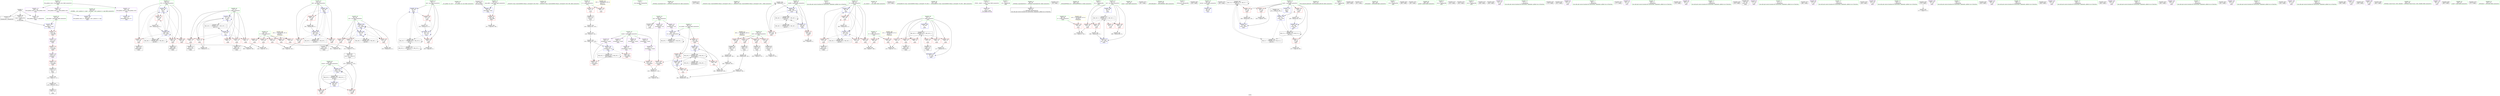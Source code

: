 digraph "SVFG" {
	label="SVFG";

	Node0x55fee33d62e0 [shape=record,color=grey,label="{NodeID: 0\nNullPtr}"];
	Node0x55fee33d62e0 -> Node0x55fee33fdd00[style=solid];
	Node0x55fee33d62e0 -> Node0x55fee33fde00[style=solid];
	Node0x55fee33d62e0 -> Node0x55fee3405020[style=solid];
	Node0x55fee3411c00 [shape=record,color=grey,label="{NodeID: 360\n306 = cmp(304, 305, )\n}"];
	Node0x55fee33ff830 [shape=record,color=blue,label="{NodeID: 194\n76\<--99\nxxx\<--\nmain\n}"];
	Node0x55fee33ff830 -> Node0x55fee3402e40[style=dashed];
	Node0x55fee33ff830 -> Node0x55fee3402f10[style=dashed];
	Node0x55fee33ff830 -> Node0x55fee33ff900[style=dashed];
	Node0x55fee33ff830 -> Node0x55fee341d320[style=dashed];
	Node0x55fee33fcb80 [shape=record,color=purple,label="{NodeID: 111\n435\<--26\nllvm.global_ctors_1\<--llvm.global_ctors\nGlob }"];
	Node0x55fee33fcb80 -> Node0x55fee3404f20[style=solid];
	Node0x55fee33dacb0 [shape=record,color=green,label="{NodeID: 28\n31\<--32\n__cxx_global_var_init\<--__cxx_global_var_init_field_insensitive\n}"];
	Node0x55fee343eb00 [shape=record,color=black,label="{NodeID: 471\n56 = PHI()\n0th arg main }"];
	Node0x55fee343eb00 -> Node0x55fee34051f0[style=solid];
	Node0x55fee3402a30 [shape=record,color=red,label="{NodeID: 139\n187\<--72\n\<--j\nmain\n}"];
	Node0x55fee3402a30 -> Node0x55fee33fe650[style=solid];
	Node0x55fee33fd4c0 [shape=record,color=green,label="{NodeID: 56\n174\<--175\n_ZStlsISt11char_traitsIcEERSt13basic_ostreamIcT_ES5_PKc\<--_ZStlsISt11char_traitsIcEERSt13basic_ostreamIcT_ES5_PKc_field_insensitive\n}"];
	Node0x55fee340f380 [shape=record,color=grey,label="{NodeID: 333\n154 = Binary(153, 146, )\n}"];
	Node0x55fee340f380 -> Node0x55fee33ff690[style=solid];
	Node0x55fee34040f0 [shape=record,color=red,label="{NodeID: 167\n373\<--92\n\<--cnt\nmain\n}"];
	Node0x55fee34040f0 -> Node0x55fee3411600[style=solid];
	Node0x55fee33fecd0 [shape=record,color=black,label="{NodeID: 84\n316\<--315\nidxprom86\<--\nmain\n}"];
	Node0x55fee33d6200 [shape=record,color=green,label="{NodeID: 1\n7\<--1\n__dso_handle\<--dummyObj\nGlob }"];
	Node0x55fee3411d80 [shape=record,color=grey,label="{NodeID: 361\n275 = cmp(274, 276, )\n}"];
	Node0x55fee33ff900 [shape=record,color=blue,label="{NodeID: 195\n76\<--213\nxxx\<--inc\nmain\n}"];
	Node0x55fee33ff900 -> Node0x55fee3402e40[style=dashed];
	Node0x55fee33ff900 -> Node0x55fee3402f10[style=dashed];
	Node0x55fee33ff900 -> Node0x55fee33ff900[style=dashed];
	Node0x55fee33ff900 -> Node0x55fee341d320[style=dashed];
	Node0x55fee33fcc80 [shape=record,color=purple,label="{NodeID: 112\n436\<--26\nllvm.global_ctors_2\<--llvm.global_ctors\nGlob }"];
	Node0x55fee33fcc80 -> Node0x55fee3405020[style=solid];
	Node0x55fee33dad80 [shape=record,color=green,label="{NodeID: 29\n35\<--36\n_ZNSt8ios_base4InitC1Ev\<--_ZNSt8ios_base4InitC1Ev_field_insensitive\n}"];
	Node0x55fee343f9b0 [shape=record,color=black,label="{NodeID: 472\n141 = PHI()\n}"];
	Node0x55fee3402b00 [shape=record,color=red,label="{NodeID: 140\n204\<--72\n\<--j\nmain\n}"];
	Node0x55fee33fd590 [shape=record,color=green,label="{NodeID: 57\n196\<--197\n_ZStlsISt11char_traitsIcEERSt13basic_ostreamIcT_ES5_c\<--_ZStlsISt11char_traitsIcEERSt13basic_ostreamIcT_ES5_c_field_insensitive\n}"];
	Node0x55fee342bbd0 [shape=record,color=yellow,style=double,label="{NodeID: 417\n28V_1 = ENCHI(MR_28V_0)\npts\{85 \}\nFun[main]}"];
	Node0x55fee342bbd0 -> Node0x55fee3403590[style=dashed];
	Node0x55fee342bbd0 -> Node0x55fee3403660[style=dashed];
	Node0x55fee342bbd0 -> Node0x55fee3403730[style=dashed];
	Node0x55fee342bbd0 -> Node0x55fee3403800[style=dashed];
	Node0x55fee340f500 [shape=record,color=grey,label="{NodeID: 334\n368 = Binary(367, 9, )\n}"];
	Node0x55fee340f500 -> Node0x55fee3407650[style=solid];
	Node0x55fee34041c0 [shape=record,color=red,label="{NodeID: 168\n304\<--94\n\<--j78\nmain\n}"];
	Node0x55fee34041c0 -> Node0x55fee3411c00[style=solid];
	Node0x55fee33feda0 [shape=record,color=black,label="{NodeID: 85\n376\<--375\nconv119\<--cmp118\nmain\n}"];
	Node0x55fee33feda0 -> Node0x55fee340fc80[style=solid];
	Node0x55fee33d6a00 [shape=record,color=green,label="{NodeID: 2\n9\<--1\n\<--dummyObj\nCan only get source location for instruction, argument, global var or function.}"];
	Node0x55fee3411f00 [shape=record,color=grey,label="{NodeID: 362\n132 = cmp(130, 131, )\n}"];
	Node0x55fee33ff9d0 [shape=record,color=blue,label="{NodeID: 196\n72\<--222\nj\<--inc37\nmain\n}"];
	Node0x55fee33ff9d0 -> Node0x55fee3402890[style=dashed];
	Node0x55fee33ff9d0 -> Node0x55fee3402960[style=dashed];
	Node0x55fee33ff9d0 -> Node0x55fee3402a30[style=dashed];
	Node0x55fee33ff9d0 -> Node0x55fee3402b00[style=dashed];
	Node0x55fee33ff9d0 -> Node0x55fee3402bd0[style=dashed];
	Node0x55fee33ff9d0 -> Node0x55fee33ff9d0[style=dashed];
	Node0x55fee33ff9d0 -> Node0x55fee341e720[style=dashed];
	Node0x55fee33fcd80 [shape=record,color=purple,label="{NodeID: 113\n252\<--80\narrayidx53\<--cel\nmain\n}"];
	Node0x55fee33fcd80 -> Node0x55fee33ffd10[style=solid];
	Node0x55fee33dc400 [shape=record,color=green,label="{NodeID: 30\n41\<--42\n__cxa_atexit\<--__cxa_atexit_field_insensitive\n}"];
	Node0x55fee343fab0 [shape=record,color=black,label="{NodeID: 473\n125 = PHI()\n}"];
	Node0x55fee3402bd0 [shape=record,color=red,label="{NodeID: 141\n221\<--72\n\<--j\nmain\n}"];
	Node0x55fee3402bd0 -> Node0x55fee340ed80[style=solid];
	Node0x55fee33fd660 [shape=record,color=green,label="{NodeID: 58\n207\<--208\n_ZSt4endlIcSt11char_traitsIcEERSt13basic_ostreamIT_T0_ES6_\<--_ZSt4endlIcSt11char_traitsIcEERSt13basic_ostreamIT_T0_ES6__field_insensitive\n}"];
	Node0x55fee340f680 [shape=record,color=grey,label="{NodeID: 335\n146 = Binary(9, 144, )\n}"];
	Node0x55fee340f680 -> Node0x55fee340f380[style=solid];
	Node0x55fee3404290 [shape=record,color=red,label="{NodeID: 169\n308\<--94\n\<--j78\nmain\n}"];
	Node0x55fee3404290 -> Node0x55fee33feb30[style=solid];
	Node0x55fee33fee70 [shape=record,color=purple,label="{NodeID: 86\n37\<--4\n\<--_ZStL8__ioinit\n__cxx_global_var_init\n}"];
	Node0x55fee33da020 [shape=record,color=green,label="{NodeID: 3\n13\<--1\n.str\<--dummyObj\nGlob }"];
	Node0x55fee3412080 [shape=record,color=grey,label="{NodeID: 363\n138 = cmp(136, 137, )\n}"];
	Node0x55fee33ffaa0 [shape=record,color=blue,label="{NodeID: 197\n70\<--227\ni\<--inc40\nmain\n}"];
	Node0x55fee33ffaa0 -> Node0x55fee341e220[style=dashed];
	Node0x55fee33fce50 [shape=record,color=purple,label="{NodeID: 114\n310\<--80\narrayidx83\<--cel\nmain\n}"];
	Node0x55fee33fce50 -> Node0x55fee3404b80[style=solid];
	Node0x55fee33dc4d0 [shape=record,color=green,label="{NodeID: 31\n40\<--46\n_ZNSt8ios_base4InitD1Ev\<--_ZNSt8ios_base4InitD1Ev_field_insensitive\n}"];
	Node0x55fee33dc4d0 -> Node0x55fee33fded0[style=solid];
	Node0x55fee343fbb0 [shape=record,color=black,label="{NodeID: 474\n38 = PHI()\n}"];
	Node0x55fee3402ca0 [shape=record,color=red,label="{NodeID: 142\n142\<--74\n\<--x\nmain\n}"];
	Node0x55fee3402ca0 -> Node0x55fee33fe310[style=solid];
	Node0x55fee33fd730 [shape=record,color=green,label="{NodeID: 59\n209\<--210\n_ZNSolsEPFRSoS_E\<--_ZNSolsEPFRSoS_E_field_insensitive\n}"];
	Node0x55fee340f800 [shape=record,color=grey,label="{NodeID: 336\n323 = Binary(322, 9, )\n}"];
	Node0x55fee340f800 -> Node0x55fee3400390[style=solid];
	Node0x55fee3404360 [shape=record,color=red,label="{NodeID: 170\n315\<--94\n\<--j78\nmain\n}"];
	Node0x55fee3404360 -> Node0x55fee33fecd0[style=solid];
	Node0x55fee33fef40 [shape=record,color=purple,label="{NodeID: 87\n149\<--11\narrayidx10\<--mask\nmain\n}"];
	Node0x55fee33d6890 [shape=record,color=green,label="{NodeID: 4\n15\<--1\n.str.1\<--dummyObj\nGlob }"];
	Node0x55fee3412200 [shape=record,color=grey,label="{NodeID: 364\n107 = cmp(106, 108, )\n}"];
	Node0x55fee33ffb70 [shape=record,color=blue,label="{NodeID: 198\n78\<--99\ni42\<--\nmain\n}"];
	Node0x55fee33ffb70 -> Node0x55fee341fb20[style=dashed];
	Node0x55fee34016b0 [shape=record,color=purple,label="{NodeID: 115\n111\<--110\narrayidx\<--\nmain\n}"];
	Node0x55fee34016b0 -> Node0x55fee34046a0[style=solid];
	Node0x55fee33dc5a0 [shape=record,color=green,label="{NodeID: 32\n53\<--54\nmain\<--main_field_insensitive\n}"];
	Node0x55fee343fcb0 [shape=record,color=black,label="{NodeID: 475\n181 = PHI()\n}"];
	Node0x55fee3402d70 [shape=record,color=red,label="{NodeID: 143\n194\<--74\n\<--x\nmain\n}"];
	Node0x55fee33fd800 [shape=record,color=green,label="{NodeID: 60\n217\<--218\n_ZNSo5flushEv\<--_ZNSo5flushEv_field_insensitive\n}"];
	Node0x55fee340f980 [shape=record,color=grey,label="{NodeID: 337\n319 = Binary(311, 318, )\n}"];
	Node0x55fee340f980 -> Node0x55fee3411300[style=solid];
	Node0x55fee3404430 [shape=record,color=red,label="{NodeID: 171\n328\<--94\n\<--j78\nmain\n}"];
	Node0x55fee3404430 -> Node0x55fee3410880[style=solid];
	Node0x55fee33ff010 [shape=record,color=purple,label="{NodeID: 88\n152\<--11\narrayidx12\<--mask\nmain\n}"];
	Node0x55fee33ff010 -> Node0x55fee3404840[style=solid];
	Node0x55fee33ff010 -> Node0x55fee33ff690[style=solid];
	Node0x55fee33d6920 [shape=record,color=green,label="{NodeID: 5\n17\<--1\n_ZSt4cerr\<--dummyObj\nGlob }"];
	Node0x55fee343c5d0 [shape=record,color=black,label="{NodeID: 448\n203 = PHI()\n}"];
	Node0x55fee3412380 [shape=record,color=grey,label="{NodeID: 365\n116 = cmp(115, 117, )\n}"];
	Node0x55fee3412380 -> Node0x55fee3401510[style=solid];
	Node0x55fee33ffc40 [shape=record,color=blue,label="{NodeID: 199\n82\<--99\nj46\<--\nmain\n}"];
	Node0x55fee33ffc40 -> Node0x55fee3403320[style=dashed];
	Node0x55fee33ffc40 -> Node0x55fee34033f0[style=dashed];
	Node0x55fee33ffc40 -> Node0x55fee34034c0[style=dashed];
	Node0x55fee33ffc40 -> Node0x55fee33fff80[style=dashed];
	Node0x55fee33ffc40 -> Node0x55fee3420020[style=dashed];
	Node0x55fee3401780 [shape=record,color=purple,label="{NodeID: 116\n113\<--112\narrayidx1\<--\nmain\n}"];
	Node0x55fee3401780 -> Node0x55fee3404770[style=solid];
	Node0x55fee33dc670 [shape=record,color=green,label="{NodeID: 33\n58\<--59\nretval\<--retval_field_insensitive\nmain\n}"];
	Node0x55fee33dc670 -> Node0x55fee3405120[style=solid];
	Node0x55fee343fe10 [shape=record,color=black,label="{NodeID: 476\n183 = PHI()\n}"];
	Node0x55fee3426f30 [shape=record,color=black,label="{NodeID: 393\nMR_2V_8 = PHI(MR_2V_10, MR_2V_7, )\npts\{10 \}\n}"];
	Node0x55fee3426f30 -> Node0x55fee34019f0[style=dashed];
	Node0x55fee3426f30 -> Node0x55fee3401ac0[style=dashed];
	Node0x55fee3426f30 -> Node0x55fee3400530[style=dashed];
	Node0x55fee3426f30 -> Node0x55fee341f620[style=dashed];
	Node0x55fee3426f30 -> Node0x55fee3426f30[style=dashed];
	Node0x55fee3402e40 [shape=record,color=red,label="{NodeID: 144\n165\<--76\n\<--xxx\nmain\n}"];
	Node0x55fee3402e40 -> Node0x55fee3410e80[style=solid];
	Node0x55fee33fd900 [shape=record,color=green,label="{NodeID: 61\n240\<--241\nllvm.memset.p0i8.i64\<--llvm.memset.p0i8.i64_field_insensitive\n}"];
	Node0x55fee340fb00 [shape=record,color=grey,label="{NodeID: 338\n265 = Binary(264, 262, )\n}"];
	Node0x55fee340fb00 -> Node0x55fee33ffde0[style=solid];
	Node0x55fee3404500 [shape=record,color=red,label="{NodeID: 172\n340\<--96\n\<--xxx98\nmain\n}"];
	Node0x55fee3404500 -> Node0x55fee3410d00[style=solid];
	Node0x55fee33ff0e0 [shape=record,color=purple,label="{NodeID: 89\n186\<--11\narrayidx24\<--mask\nmain\n}"];
	Node0x55fee33db5a0 [shape=record,color=green,label="{NodeID: 6\n18\<--1\n.str.2\<--dummyObj\nGlob }"];
	Node0x55fee343d450 [shape=record,color=black,label="{NodeID: 449\n205 = PHI()\n}"];
	Node0x55fee33ffd10 [shape=record,color=blue,label="{NodeID: 200\n86\<--252\ncur_mask\<--arrayidx53\nmain\n}"];
	Node0x55fee33ffd10 -> Node0x55fee34038d0[style=dashed];
	Node0x55fee33ffd10 -> Node0x55fee34039a0[style=dashed];
	Node0x55fee33ffd10 -> Node0x55fee33ffd10[style=dashed];
	Node0x55fee33ffd10 -> Node0x55fee3420520[style=dashed];
	Node0x55fee3401850 [shape=record,color=red,label="{NodeID: 117\n156\<--8\n\<--cond\nmain\n}"];
	Node0x55fee3401850 -> Node0x55fee3411000[style=solid];
	Node0x55fee33dc740 [shape=record,color=green,label="{NodeID: 34\n60\<--61\nargc.addr\<--argc.addr_field_insensitive\nmain\n}"];
	Node0x55fee33dc740 -> Node0x55fee3401b90[style=solid];
	Node0x55fee33dc740 -> Node0x55fee34051f0[style=solid];
	Node0x55fee343ff10 [shape=record,color=black,label="{NodeID: 477\n191 = PHI()\n}"];
	Node0x55fee3402f10 [shape=record,color=red,label="{NodeID: 145\n212\<--76\n\<--xxx\nmain\n}"];
	Node0x55fee3402f10 -> Node0x55fee340e780[style=solid];
	Node0x55fee33fda00 [shape=record,color=green,label="{NodeID: 62\n363\<--364\n_ZNSolsEb\<--_ZNSolsEb_field_insensitive\n}"];
	Node0x55fee340fc80 [shape=record,color=grey,label="{NodeID: 339\n378 = Binary(377, 376, )\n}"];
	Node0x55fee340fc80 -> Node0x55fee3407720[style=solid];
	Node0x55fee34045d0 [shape=record,color=red,label="{NodeID: 173\n367\<--96\n\<--xxx98\nmain\n}"];
	Node0x55fee34045d0 -> Node0x55fee340f500[style=solid];
	Node0x55fee33ff1b0 [shape=record,color=purple,label="{NodeID: 90\n189\<--11\narrayidx26\<--mask\nmain\n}"];
	Node0x55fee33ff1b0 -> Node0x55fee3404910[style=solid];
	Node0x55fee33db630 [shape=record,color=green,label="{NodeID: 7\n20\<--1\n.str.3\<--dummyObj\nGlob }"];
	Node0x55fee343d550 [shape=record,color=black,label="{NodeID: 450\n206 = PHI()\n}"];
	Node0x55fee33ffde0 [shape=record,color=blue,label="{NodeID: 201\n263\<--265\n\<--or60\nmain\n}"];
	Node0x55fee33ffde0 -> Node0x55fee342a130[style=dashed];
	Node0x55fee3401920 [shape=record,color=red,label="{NodeID: 118\n159\<--8\n\<--cond\nmain\n}"];
	Node0x55fee3401920 -> Node0x55fee340ec00[style=solid];
	Node0x55fee33dc810 [shape=record,color=green,label="{NodeID: 35\n62\<--63\nargv.addr\<--argv.addr_field_insensitive\nmain\n}"];
	Node0x55fee33dc810 -> Node0x55fee3401c60[style=solid];
	Node0x55fee33dc810 -> Node0x55fee34052c0[style=solid];
	Node0x55fee3440010 [shape=record,color=black,label="{NodeID: 478\n193 = PHI()\n}"];
	Node0x55fee3402fe0 [shape=record,color=red,label="{NodeID: 146\n232\<--78\n\<--i42\nmain\n}"];
	Node0x55fee3402fe0 -> Node0x55fee3410a00[style=solid];
	Node0x55fee33fdb00 [shape=record,color=green,label="{NodeID: 63\n390\<--391\nprintf\<--printf_field_insensitive\n}"];
	Node0x55fee340fe00 [shape=record,color=grey,label="{NodeID: 340\n386 = Binary(385, 9, )\n}"];
	Node0x55fee34046a0 [shape=record,color=red,label="{NodeID: 174\n112\<--111\n\<--arrayidx\nmain\n}"];
	Node0x55fee34046a0 -> Node0x55fee3401780[style=solid];
	Node0x55fee33ff280 [shape=record,color=purple,label="{NodeID: 91\n314\<--11\narrayidx85\<--mask\nmain\n}"];
	Node0x55fee33db120 [shape=record,color=green,label="{NodeID: 8\n22\<--1\n.str.4\<--dummyObj\nGlob }"];
	Node0x55fee343d620 [shape=record,color=black,label="{NodeID: 451\n102 = PHI()\n}"];
	Node0x55fee33ffeb0 [shape=record,color=blue,label="{NodeID: 202\n283\<--285\n\<--or70\nmain\n}"];
	Node0x55fee33ffeb0 -> Node0x55fee3404ab0[style=dashed];
	Node0x55fee33ffeb0 -> Node0x55fee33ffeb0[style=dashed];
	Node0x55fee33ffeb0 -> Node0x55fee342a130[style=dashed];
	Node0x55fee34019f0 [shape=record,color=red,label="{NodeID: 119\n332\<--8\n\<--cond\nmain\n}"];
	Node0x55fee34019f0 -> Node0x55fee3410b80[style=solid];
	Node0x55fee33dc8e0 [shape=record,color=green,label="{NodeID: 36\n64\<--65\nl\<--l_field_insensitive\nmain\n}"];
	Node0x55fee33dc8e0 -> Node0x55fee3401d30[style=solid];
	Node0x55fee33dc8e0 -> Node0x55fee3401e00[style=solid];
	Node0x55fee33dc8e0 -> Node0x55fee3401ed0[style=solid];
	Node0x55fee33dc8e0 -> Node0x55fee3401fa0[style=solid];
	Node0x55fee33dc8e0 -> Node0x55fee3402070[style=solid];
	Node0x55fee3440110 [shape=record,color=black,label="{NodeID: 479\n195 = PHI()\n}"];
	Node0x55fee34030b0 [shape=record,color=red,label="{NodeID: 147\n351\<--78\n\<--i42\nmain\n}"];
	Node0x55fee33fdc00 [shape=record,color=green,label="{NodeID: 64\n28\<--430\n_GLOBAL__sub_I_pmnox_0_1.cpp\<--_GLOBAL__sub_I_pmnox_0_1.cpp_field_insensitive\n}"];
	Node0x55fee33fdc00 -> Node0x55fee3404f20[style=solid];
	Node0x55fee340ff80 [shape=record,color=grey,label="{NodeID: 341\n281 = Binary(280, 145, )\n}"];
	Node0x55fee340ff80 -> Node0x55fee3410100[style=solid];
	Node0x55fee3404770 [shape=record,color=red,label="{NodeID: 175\n114\<--113\n\<--arrayidx1\nmain\n}"];
	Node0x55fee3404770 -> Node0x55fee33fe170[style=solid];
	Node0x55fee33ff350 [shape=record,color=purple,label="{NodeID: 92\n317\<--11\narrayidx87\<--mask\nmain\n}"];
	Node0x55fee33ff350 -> Node0x55fee3404c50[style=solid];
	Node0x55fee33db1b0 [shape=record,color=green,label="{NodeID: 9\n24\<--1\n.str.5\<--dummyObj\nGlob }"];
	Node0x55fee343d6f0 [shape=record,color=black,label="{NodeID: 452\n168 = PHI()\n}"];
	Node0x55fee341d320 [shape=record,color=black,label="{NodeID: 369\nMR_22V_7 = PHI(MR_22V_5, MR_22V_3, )\npts\{77 \}\n}"];
	Node0x55fee341d320 -> Node0x55fee33ff830[style=dashed];
	Node0x55fee341d320 -> Node0x55fee341d320[style=dashed];
	Node0x55fee341d320 -> Node0x55fee341ec20[style=dashed];
	Node0x55fee33fff80 [shape=record,color=blue,label="{NodeID: 203\n82\<--291\nj46\<--inc73\nmain\n}"];
	Node0x55fee33fff80 -> Node0x55fee3403320[style=dashed];
	Node0x55fee33fff80 -> Node0x55fee34033f0[style=dashed];
	Node0x55fee33fff80 -> Node0x55fee34034c0[style=dashed];
	Node0x55fee33fff80 -> Node0x55fee33fff80[style=dashed];
	Node0x55fee33fff80 -> Node0x55fee3420020[style=dashed];
	Node0x55fee3401ac0 [shape=record,color=red,label="{NodeID: 120\n335\<--8\n\<--cond\nmain\n}"];
	Node0x55fee3401ac0 -> Node0x55fee340e900[style=solid];
	Node0x55fee33dc9b0 [shape=record,color=green,label="{NodeID: 37\n66\<--67\nd\<--d_field_insensitive\nmain\n}"];
	Node0x55fee33dc9b0 -> Node0x55fee3402140[style=solid];
	Node0x55fee33dc9b0 -> Node0x55fee3402210[style=solid];
	Node0x55fee3440210 [shape=record,color=black,label="{NodeID: 480\n199 = PHI()\n}"];
	Node0x55fee3403180 [shape=record,color=red,label="{NodeID: 148\n385\<--78\n\<--i42\nmain\n}"];
	Node0x55fee3403180 -> Node0x55fee340fe00[style=solid];
	Node0x55fee33fdd00 [shape=record,color=black,label="{NodeID: 65\n2\<--3\ndummyVal\<--dummyVal\n}"];
	Node0x55fee3410100 [shape=record,color=grey,label="{NodeID: 342\n282 = Binary(9, 281, )\n}"];
	Node0x55fee3410100 -> Node0x55fee3410280[style=solid];
	Node0x55fee3404840 [shape=record,color=red,label="{NodeID: 176\n153\<--152\n\<--arrayidx12\nmain\n}"];
	Node0x55fee3404840 -> Node0x55fee340f380[style=solid];
	Node0x55fee33ff420 [shape=record,color=purple,label="{NodeID: 93\n124\<--13\n\<--.str\nmain\n}"];
	Node0x55fee33db360 [shape=record,color=green,label="{NodeID: 10\n27\<--1\n\<--dummyObj\nCan only get source location for instruction, argument, global var or function.}"];
	Node0x55fee343d850 [shape=record,color=black,label="{NodeID: 453\n173 = PHI()\n}"];
	Node0x55fee3400050 [shape=record,color=blue,label="{NodeID: 204\n88\<--99\nresult\<--\nmain\n}"];
	Node0x55fee3400050 -> Node0x55fee3403a70[style=dashed];
	Node0x55fee3400050 -> Node0x55fee3403b40[style=dashed];
	Node0x55fee3400050 -> Node0x55fee3407720[style=dashed];
	Node0x55fee3400050 -> Node0x55fee3420a20[style=dashed];
	Node0x55fee3401b90 [shape=record,color=red,label="{NodeID: 121\n106\<--60\n\<--argc.addr\nmain\n}"];
	Node0x55fee3401b90 -> Node0x55fee3412200[style=solid];
	Node0x55fee33dca80 [shape=record,color=green,label="{NodeID: 38\n68\<--69\nn\<--n_field_insensitive\nmain\n}"];
	Node0x55fee33dca80 -> Node0x55fee34022e0[style=solid];
	Node0x55fee3440310 [shape=record,color=black,label="{NodeID: 481\n201 = PHI()\n}"];
	Node0x55fee3428830 [shape=record,color=black,label="{NodeID: 398\nMR_40V_3 = PHI(MR_40V_7, MR_40V_2, )\npts\{97 \}\n}"];
	Node0x55fee3428830 -> Node0x55fee3400600[style=dashed];
	Node0x55fee3428830 -> Node0x55fee3406220[style=dashed];
	Node0x55fee3428830 -> Node0x55fee3428830[style=dashed];
	Node0x55fee3403250 [shape=record,color=red,label="{NodeID: 149\n393\<--78\n\<--i42\nmain\n}"];
	Node0x55fee3403250 -> Node0x55fee3410400[style=solid];
	Node0x55fee33fde00 [shape=record,color=black,label="{NodeID: 66\n57\<--3\nargv\<--dummyVal\nmain\n1st arg main }"];
	Node0x55fee33fde00 -> Node0x55fee34052c0[style=solid];
	Node0x55fee3410280 [shape=record,color=grey,label="{NodeID: 343\n285 = Binary(284, 282, )\n}"];
	Node0x55fee3410280 -> Node0x55fee33ffeb0[style=solid];
	Node0x55fee3404910 [shape=record,color=red,label="{NodeID: 177\n190\<--189\n\<--arrayidx26\nmain\n}"];
	Node0x55fee33ff4f0 [shape=record,color=purple,label="{NodeID: 94\n140\<--15\n\<--.str.1\nmain\n}"];
	Node0x55fee33db430 [shape=record,color=green,label="{NodeID: 11\n99\<--1\n\<--dummyObj\nCan only get source location for instruction, argument, global var or function.}"];
	Node0x55fee343d950 [shape=record,color=black,label="{NodeID: 454\n177 = PHI()\n}"];
	Node0x55fee3400120 [shape=record,color=blue,label="{NodeID: 205\n90\<--99\nk\<--\nmain\n}"];
	Node0x55fee3400120 -> Node0x55fee3403c10[style=dashed];
	Node0x55fee3400120 -> Node0x55fee3403ce0[style=dashed];
	Node0x55fee3400120 -> Node0x55fee3403db0[style=dashed];
	Node0x55fee3400120 -> Node0x55fee3403e80[style=dashed];
	Node0x55fee3400120 -> Node0x55fee34077f0[style=dashed];
	Node0x55fee3400120 -> Node0x55fee3420f20[style=dashed];
	Node0x55fee3401c60 [shape=record,color=red,label="{NodeID: 122\n110\<--62\n\<--argv.addr\nmain\n}"];
	Node0x55fee3401c60 -> Node0x55fee34016b0[style=solid];
	Node0x55fee33dcb50 [shape=record,color=green,label="{NodeID: 39\n70\<--71\ni\<--i_field_insensitive\nmain\n}"];
	Node0x55fee33dcb50 -> Node0x55fee34023b0[style=solid];
	Node0x55fee33dcb50 -> Node0x55fee3402480[style=solid];
	Node0x55fee33dcb50 -> Node0x55fee3402550[style=solid];
	Node0x55fee33dcb50 -> Node0x55fee3402620[style=solid];
	Node0x55fee33dcb50 -> Node0x55fee34026f0[style=solid];
	Node0x55fee33dcb50 -> Node0x55fee34027c0[style=solid];
	Node0x55fee33dcb50 -> Node0x55fee3405460[style=solid];
	Node0x55fee33dcb50 -> Node0x55fee33ffaa0[style=solid];
	Node0x55fee3403320 [shape=record,color=red,label="{NodeID: 150\n244\<--82\n\<--j46\nmain\n}"];
	Node0x55fee3403320 -> Node0x55fee3411780[style=solid];
	Node0x55fee33fded0 [shape=record,color=black,label="{NodeID: 67\n39\<--40\n\<--_ZNSt8ios_base4InitD1Ev\nCan only get source location for instruction, argument, global var or function.}"];
	Node0x55fee3410400 [shape=record,color=grey,label="{NodeID: 344\n394 = Binary(393, 9, )\n}"];
	Node0x55fee3410400 -> Node0x55fee34078c0[style=solid];
	Node0x55fee34049e0 [shape=record,color=red,label="{NodeID: 178\n264\<--263\n\<--\nmain\n}"];
	Node0x55fee34049e0 -> Node0x55fee340fb00[style=solid];
	Node0x55fee33ff5c0 [shape=record,color=purple,label="{NodeID: 95\n248\<--15\n\<--.str.1\nmain\n}"];
	Node0x55fee33daeb0 [shape=record,color=green,label="{NodeID: 12\n103\<--1\n\<--dummyObj\nCan only get source location for instruction, argument, global var or function.}"];
	Node0x55fee343da50 [shape=record,color=black,label="{NodeID: 455\n179 = PHI()\n}"];
	Node0x55fee341e220 [shape=record,color=black,label="{NodeID: 372\nMR_16V_3 = PHI(MR_16V_4, MR_16V_2, )\npts\{71 \}\n}"];
	Node0x55fee341e220 -> Node0x55fee34023b0[style=dashed];
	Node0x55fee341e220 -> Node0x55fee3402480[style=dashed];
	Node0x55fee341e220 -> Node0x55fee3402550[style=dashed];
	Node0x55fee341e220 -> Node0x55fee3402620[style=dashed];
	Node0x55fee341e220 -> Node0x55fee34026f0[style=dashed];
	Node0x55fee341e220 -> Node0x55fee34027c0[style=dashed];
	Node0x55fee341e220 -> Node0x55fee33ffaa0[style=dashed];
	Node0x55fee34001f0 [shape=record,color=blue,label="{NodeID: 206\n92\<--99\ncnt\<--\nmain\n}"];
	Node0x55fee34001f0 -> Node0x55fee3403f50[style=dashed];
	Node0x55fee34001f0 -> Node0x55fee3404020[style=dashed];
	Node0x55fee34001f0 -> Node0x55fee34040f0[style=dashed];
	Node0x55fee34001f0 -> Node0x55fee34001f0[style=dashed];
	Node0x55fee34001f0 -> Node0x55fee3400390[style=dashed];
	Node0x55fee34001f0 -> Node0x55fee3421420[style=dashed];
	Node0x55fee3401d30 [shape=record,color=red,label="{NodeID: 123\n137\<--64\n\<--l\nmain\n}"];
	Node0x55fee3401d30 -> Node0x55fee3412080[style=solid];
	Node0x55fee33dcc20 [shape=record,color=green,label="{NodeID: 40\n72\<--73\nj\<--j_field_insensitive\nmain\n}"];
	Node0x55fee33dcc20 -> Node0x55fee3402890[style=solid];
	Node0x55fee33dcc20 -> Node0x55fee3402960[style=solid];
	Node0x55fee33dcc20 -> Node0x55fee3402a30[style=solid];
	Node0x55fee33dcc20 -> Node0x55fee3402b00[style=solid];
	Node0x55fee33dcc20 -> Node0x55fee3402bd0[style=solid];
	Node0x55fee33dcc20 -> Node0x55fee3405530[style=solid];
	Node0x55fee33dcc20 -> Node0x55fee33ff9d0[style=solid];
	Node0x55fee34033f0 [shape=record,color=red,label="{NodeID: 151\n250\<--82\n\<--j46\nmain\n}"];
	Node0x55fee34033f0 -> Node0x55fee33fe720[style=solid];
	Node0x55fee33fdfd0 [shape=record,color=black,label="{NodeID: 68\n236\<--80\n\<--cel\nmain\n}"];
	Node0x55fee3410580 [shape=record,color=grey,label="{NodeID: 345\n291 = Binary(290, 9, )\n}"];
	Node0x55fee3410580 -> Node0x55fee33fff80[style=solid];
	Node0x55fee3404ab0 [shape=record,color=red,label="{NodeID: 179\n284\<--283\n\<--\nmain\n}"];
	Node0x55fee3404ab0 -> Node0x55fee3410280[style=solid];
	Node0x55fee33fbf20 [shape=record,color=purple,label="{NodeID: 96\n269\<--15\n\<--.str.1\nmain\n}"];
	Node0x55fee33daf80 [shape=record,color=green,label="{NodeID: 13\n108\<--1\n\<--dummyObj\nCan only get source location for instruction, argument, global var or function.}"];
	Node0x55fee343db50 [shape=record,color=black,label="{NodeID: 456\n216 = PHI()\n}"];
	Node0x55fee341e720 [shape=record,color=black,label="{NodeID: 373\nMR_18V_2 = PHI(MR_18V_4, MR_18V_1, )\npts\{73 \}\n}"];
	Node0x55fee341e720 -> Node0x55fee3405530[style=dashed];
	Node0x55fee34002c0 [shape=record,color=blue,label="{NodeID: 207\n94\<--99\nj78\<--\nmain\n}"];
	Node0x55fee34002c0 -> Node0x55fee34041c0[style=dashed];
	Node0x55fee34002c0 -> Node0x55fee3404290[style=dashed];
	Node0x55fee34002c0 -> Node0x55fee3404360[style=dashed];
	Node0x55fee34002c0 -> Node0x55fee3404430[style=dashed];
	Node0x55fee34002c0 -> Node0x55fee34002c0[style=dashed];
	Node0x55fee34002c0 -> Node0x55fee3400460[style=dashed];
	Node0x55fee34002c0 -> Node0x55fee3421920[style=dashed];
	Node0x55fee3401e00 [shape=record,color=red,label="{NodeID: 124\n245\<--64\n\<--l\nmain\n}"];
	Node0x55fee3401e00 -> Node0x55fee3411780[style=solid];
	Node0x55fee33dccf0 [shape=record,color=green,label="{NodeID: 41\n74\<--75\nx\<--x_field_insensitive\nmain\n}"];
	Node0x55fee33dccf0 -> Node0x55fee3402ca0[style=solid];
	Node0x55fee33dccf0 -> Node0x55fee3402d70[style=solid];
	Node0x55fee34034c0 [shape=record,color=red,label="{NodeID: 152\n290\<--82\n\<--j46\nmain\n}"];
	Node0x55fee34034c0 -> Node0x55fee3410580[style=solid];
	Node0x55fee33fe0a0 [shape=record,color=black,label="{NodeID: 69\n55\<--99\nmain_ret\<--\nmain\n}"];
	Node0x55fee3410700 [shape=record,color=grey,label="{NodeID: 346\n144 = Binary(143, 145, )\n}"];
	Node0x55fee3410700 -> Node0x55fee340f680[style=solid];
	Node0x55fee3404b80 [shape=record,color=red,label="{NodeID: 180\n311\<--310\n\<--arrayidx83\nmain\n}"];
	Node0x55fee3404b80 -> Node0x55fee340f980[style=solid];
	Node0x55fee33fbff0 [shape=record,color=purple,label="{NodeID: 97\n172\<--18\n\<--.str.2\nmain\n}"];
	Node0x55fee33dbb60 [shape=record,color=green,label="{NodeID: 14\n117\<--1\n\<--dummyObj\nCan only get source location for instruction, argument, global var or function.}"];
	Node0x55fee343dc20 [shape=record,color=black,label="{NodeID: 457\n389 = PHI()\n}"];
	Node0x55fee341ec20 [shape=record,color=black,label="{NodeID: 374\nMR_22V_2 = PHI(MR_22V_3, MR_22V_1, )\npts\{77 \}\n}"];
	Node0x55fee341ec20 -> Node0x55fee33ff830[style=dashed];
	Node0x55fee341ec20 -> Node0x55fee341d320[style=dashed];
	Node0x55fee341ec20 -> Node0x55fee341ec20[style=dashed];
	Node0x55fee3400390 [shape=record,color=blue,label="{NodeID: 208\n92\<--323\ncnt\<--inc89\nmain\n}"];
	Node0x55fee3400390 -> Node0x55fee3403f50[style=dashed];
	Node0x55fee3400390 -> Node0x55fee3404020[style=dashed];
	Node0x55fee3400390 -> Node0x55fee34040f0[style=dashed];
	Node0x55fee3400390 -> Node0x55fee34001f0[style=dashed];
	Node0x55fee3400390 -> Node0x55fee3400390[style=dashed];
	Node0x55fee3400390 -> Node0x55fee3421420[style=dashed];
	Node0x55fee3401ed0 [shape=record,color=red,label="{NodeID: 125\n305\<--64\n\<--l\nmain\n}"];
	Node0x55fee3401ed0 -> Node0x55fee3411c00[style=solid];
	Node0x55fee33dcdc0 [shape=record,color=green,label="{NodeID: 42\n76\<--77\nxxx\<--xxx_field_insensitive\nmain\n}"];
	Node0x55fee33dcdc0 -> Node0x55fee3402e40[style=solid];
	Node0x55fee33dcdc0 -> Node0x55fee3402f10[style=solid];
	Node0x55fee33dcdc0 -> Node0x55fee33ff830[style=solid];
	Node0x55fee33dcdc0 -> Node0x55fee33ff900[style=solid];
	Node0x55fee3403590 [shape=record,color=red,label="{NodeID: 153\n254\<--84\n\<--x50\nmain\n}"];
	Node0x55fee3403590 -> Node0x55fee33fe7f0[style=solid];
	Node0x55fee33fe170 [shape=record,color=black,label="{NodeID: 70\n115\<--114\nconv\<--\nmain\n}"];
	Node0x55fee33fe170 -> Node0x55fee3412380[style=solid];
	Node0x55fee3410880 [shape=record,color=grey,label="{NodeID: 347\n329 = Binary(328, 9, )\n}"];
	Node0x55fee3410880 -> Node0x55fee3400460[style=solid];
	Node0x55fee3404c50 [shape=record,color=red,label="{NodeID: 181\n318\<--317\n\<--arrayidx87\nmain\n}"];
	Node0x55fee3404c50 -> Node0x55fee340f980[style=solid];
	Node0x55fee33fc0c0 [shape=record,color=purple,label="{NodeID: 98\n178\<--18\n\<--.str.2\nmain\n}"];
	Node0x55fee33dbc30 [shape=record,color=green,label="{NodeID: 15\n122\<--1\n\<--dummyObj\nCan only get source location for instruction, argument, global var or function.}"];
	Node0x55fee343de90 [shape=record,color=black,label="{NodeID: 458\n249 = PHI()\n}"];
	Node0x55fee341f120 [shape=record,color=black,label="{NodeID: 375\nMR_42V_2 = PHI(MR_42V_3, MR_42V_1, )\npts\{120000 \}\n}"];
	Node0x55fee341f120 -> Node0x55fee3404840[style=dashed];
	Node0x55fee341f120 -> Node0x55fee3404c50[style=dashed];
	Node0x55fee341f120 -> Node0x55fee33ff690[style=dashed];
	Node0x55fee341f120 -> Node0x55fee341f120[style=dashed];
	Node0x55fee3400460 [shape=record,color=blue,label="{NodeID: 209\n94\<--329\nj78\<--inc93\nmain\n}"];
	Node0x55fee3400460 -> Node0x55fee34041c0[style=dashed];
	Node0x55fee3400460 -> Node0x55fee3404290[style=dashed];
	Node0x55fee3400460 -> Node0x55fee3404360[style=dashed];
	Node0x55fee3400460 -> Node0x55fee3404430[style=dashed];
	Node0x55fee3400460 -> Node0x55fee34002c0[style=dashed];
	Node0x55fee3400460 -> Node0x55fee3400460[style=dashed];
	Node0x55fee3400460 -> Node0x55fee3421920[style=dashed];
	Node0x55fee3401fa0 [shape=record,color=red,label="{NodeID: 126\n360\<--64\n\<--l\nmain\n}"];
	Node0x55fee3401fa0 -> Node0x55fee3411180[style=solid];
	Node0x55fee33dce90 [shape=record,color=green,label="{NodeID: 43\n78\<--79\ni42\<--i42_field_insensitive\nmain\n}"];
	Node0x55fee33dce90 -> Node0x55fee3402fe0[style=solid];
	Node0x55fee33dce90 -> Node0x55fee34030b0[style=solid];
	Node0x55fee33dce90 -> Node0x55fee3403180[style=solid];
	Node0x55fee33dce90 -> Node0x55fee3403250[style=solid];
	Node0x55fee33dce90 -> Node0x55fee33ffb70[style=solid];
	Node0x55fee33dce90 -> Node0x55fee34078c0[style=solid];
	Node0x55fee342a130 [shape=record,color=black,label="{NodeID: 403\nMR_44V_3 = PHI(MR_44V_5, MR_44V_2, )\npts\{810000 \}\n}"];
	Node0x55fee342a130 -> Node0x55fee34049e0[style=dashed];
	Node0x55fee342a130 -> Node0x55fee3404ab0[style=dashed];
	Node0x55fee342a130 -> Node0x55fee3404b80[style=dashed];
	Node0x55fee342a130 -> Node0x55fee33ffde0[style=dashed];
	Node0x55fee342a130 -> Node0x55fee33ffeb0[style=dashed];
	Node0x55fee342a130 -> Node0x55fee3406310[style=dashed];
	Node0x55fee342a130 -> Node0x55fee342a130[style=dashed];
	Node0x55fee3403660 [shape=record,color=red,label="{NodeID: 154\n259\<--84\n\<--x50\nmain\n}"];
	Node0x55fee3403660 -> Node0x55fee33fe8c0[style=solid];
	Node0x55fee33fe240 [shape=record,color=black,label="{NodeID: 71\n120\<--119\n\<--\nmain\n}"];
	Node0x55fee3410a00 [shape=record,color=grey,label="{NodeID: 348\n234 = cmp(232, 233, )\n}"];
	Node0x55fee3404d20 [shape=record,color=blue,label="{NodeID: 182\n8\<--9\ncond\<--\nGlob }"];
	Node0x55fee3404d20 -> Node0x55fee3405390[style=dashed];
	Node0x55fee33fc190 [shape=record,color=purple,label="{NodeID: 99\n182\<--18\n\<--.str.2\nmain\n}"];
	Node0x55fee33dbd00 [shape=record,color=green,label="{NodeID: 16\n145\<--1\n\<--dummyObj\nCan only get source location for instruction, argument, global var or function.}"];
	Node0x55fee343df60 [shape=record,color=black,label="{NodeID: 459\n270 = PHI()\n}"];
	Node0x55fee343df60 -> Node0x55fee3411a80[style=solid];
	Node0x55fee341f620 [shape=record,color=black,label="{NodeID: 376\nMR_2V_7 = PHI(MR_2V_8, MR_2V_3, )\npts\{10 \}\n}"];
	Node0x55fee341f620 -> Node0x55fee3426f30[style=dashed];
	Node0x55fee3400530 [shape=record,color=blue,label="{NodeID: 210\n8\<--336\ncond\<--dec97\nmain\n}"];
	Node0x55fee3400530 -> Node0x55fee3426f30[style=dashed];
	Node0x55fee3402070 [shape=record,color=red,label="{NodeID: 127\n374\<--64\n\<--l\nmain\n}"];
	Node0x55fee3402070 -> Node0x55fee3411600[style=solid];
	Node0x55fee33dcf60 [shape=record,color=green,label="{NodeID: 44\n80\<--81\ncel\<--cel_field_insensitive\nmain\n}"];
	Node0x55fee33dcf60 -> Node0x55fee33fdfd0[style=solid];
	Node0x55fee33dcf60 -> Node0x55fee33fcd80[style=solid];
	Node0x55fee33dcf60 -> Node0x55fee33fce50[style=solid];
	Node0x55fee3403730 [shape=record,color=red,label="{NodeID: 155\n273\<--84\n\<--x50\nmain\n}"];
	Node0x55fee3403730 -> Node0x55fee33fe990[style=solid];
	Node0x55fee33fe310 [shape=record,color=black,label="{NodeID: 72\n143\<--142\nconv9\<--\nmain\n}"];
	Node0x55fee33fe310 -> Node0x55fee3410700[style=solid];
	Node0x55fee3410b80 [shape=record,color=grey,label="{NodeID: 349\n333 = cmp(332, 99, )\n}"];
	Node0x55fee3404e20 [shape=record,color=blue,label="{NodeID: 183\n434\<--27\nllvm.global_ctors_0\<--\nGlob }"];
	Node0x55fee33fc260 [shape=record,color=purple,label="{NodeID: 100\n192\<--18\n\<--.str.2\nmain\n}"];
	Node0x55fee33dbdd0 [shape=record,color=green,label="{NodeID: 17\n161\<--1\n\<--dummyObj\nCan only get source location for instruction, argument, global var or function.}"];
	Node0x55fee343e060 [shape=record,color=black,label="{NodeID: 460\n343 = PHI()\n}"];
	Node0x55fee341fb20 [shape=record,color=black,label="{NodeID: 377\nMR_24V_3 = PHI(MR_24V_4, MR_24V_2, )\npts\{79 \}\n}"];
	Node0x55fee341fb20 -> Node0x55fee3402fe0[style=dashed];
	Node0x55fee341fb20 -> Node0x55fee34030b0[style=dashed];
	Node0x55fee341fb20 -> Node0x55fee3403180[style=dashed];
	Node0x55fee341fb20 -> Node0x55fee3403250[style=dashed];
	Node0x55fee341fb20 -> Node0x55fee34078c0[style=dashed];
	Node0x55fee3400600 [shape=record,color=blue,label="{NodeID: 211\n96\<--99\nxxx98\<--\nmain\n}"];
	Node0x55fee3400600 -> Node0x55fee3404500[style=dashed];
	Node0x55fee3400600 -> Node0x55fee34045d0[style=dashed];
	Node0x55fee3400600 -> Node0x55fee3407650[style=dashed];
	Node0x55fee3400600 -> Node0x55fee3428830[style=dashed];
	Node0x55fee3402140 [shape=record,color=red,label="{NodeID: 128\n131\<--66\n\<--d\nmain\n}"];
	Node0x55fee3402140 -> Node0x55fee3411f00[style=solid];
	Node0x55fee33fbd70 [shape=record,color=green,label="{NodeID: 45\n82\<--83\nj46\<--j46_field_insensitive\nmain\n}"];
	Node0x55fee33fbd70 -> Node0x55fee3403320[style=solid];
	Node0x55fee33fbd70 -> Node0x55fee34033f0[style=solid];
	Node0x55fee33fbd70 -> Node0x55fee34034c0[style=solid];
	Node0x55fee33fbd70 -> Node0x55fee33ffc40[style=solid];
	Node0x55fee33fbd70 -> Node0x55fee33fff80[style=solid];
	Node0x55fee3403800 [shape=record,color=red,label="{NodeID: 156\n279\<--84\n\<--x50\nmain\n}"];
	Node0x55fee3403800 -> Node0x55fee33fea60[style=solid];
	Node0x55fee33fe3e0 [shape=record,color=black,label="{NodeID: 73\n148\<--147\nidxprom\<--\nmain\n}"];
	Node0x55fee3410d00 [shape=record,color=grey,label="{NodeID: 350\n341 = cmp(340, 9, )\n}"];
	Node0x55fee3404f20 [shape=record,color=blue,label="{NodeID: 184\n435\<--28\nllvm.global_ctors_1\<--_GLOBAL__sub_I_pmnox_0_1.cpp\nGlob }"];
	Node0x55fee33fc330 [shape=record,color=purple,label="{NodeID: 101\n198\<--18\n\<--.str.2\nmain\n}"];
	Node0x55fee33dbea0 [shape=record,color=green,label="{NodeID: 18\n169\<--1\n\<--dummyObj\nCan only get source location for instruction, argument, global var or function.}"];
	Node0x55fee343e160 [shape=record,color=black,label="{NodeID: 461\n346 = PHI()\n}"];
	Node0x55fee3420020 [shape=record,color=black,label="{NodeID: 378\nMR_26V_2 = PHI(MR_26V_4, MR_26V_1, )\npts\{83 \}\n}"];
	Node0x55fee3420020 -> Node0x55fee33ffc40[style=dashed];
	Node0x55fee3407650 [shape=record,color=blue,label="{NodeID: 212\n96\<--368\nxxx98\<--inc114\nmain\n}"];
	Node0x55fee3407650 -> Node0x55fee3404500[style=dashed];
	Node0x55fee3407650 -> Node0x55fee34045d0[style=dashed];
	Node0x55fee3407650 -> Node0x55fee3407650[style=dashed];
	Node0x55fee3407650 -> Node0x55fee3428830[style=dashed];
	Node0x55fee3402210 [shape=record,color=red,label="{NodeID: 129\n298\<--66\n\<--d\nmain\n}"];
	Node0x55fee3402210 -> Node0x55fee3411900[style=solid];
	Node0x55fee33fbe00 [shape=record,color=green,label="{NodeID: 46\n84\<--85\nx50\<--x50_field_insensitive\nmain\n}"];
	Node0x55fee33fbe00 -> Node0x55fee3403590[style=solid];
	Node0x55fee33fbe00 -> Node0x55fee3403660[style=solid];
	Node0x55fee33fbe00 -> Node0x55fee3403730[style=solid];
	Node0x55fee33fbe00 -> Node0x55fee3403800[style=solid];
	Node0x55fee3401510 [shape=record,color=black,label="{NodeID: 323\n119 = PHI(103, 116, )\n}"];
	Node0x55fee3401510 -> Node0x55fee33fe240[style=solid];
	Node0x55fee34038d0 [shape=record,color=red,label="{NodeID: 157\n263\<--86\n\<--cur_mask\nmain\n}"];
	Node0x55fee34038d0 -> Node0x55fee34049e0[style=solid];
	Node0x55fee34038d0 -> Node0x55fee33ffde0[style=solid];
	Node0x55fee33fe4b0 [shape=record,color=black,label="{NodeID: 74\n151\<--150\nidxprom11\<--\nmain\n}"];
	Node0x55fee3410e80 [shape=record,color=grey,label="{NodeID: 351\n166 = cmp(165, 9, )\n}"];
	Node0x55fee3405020 [shape=record,color=blue, style = dotted,label="{NodeID: 185\n436\<--3\nllvm.global_ctors_2\<--dummyVal\nGlob }"];
	Node0x55fee33fc400 [shape=record,color=purple,label="{NodeID: 102\n202\<--18\n\<--.str.2\nmain\n}"];
	Node0x55fee33da560 [shape=record,color=green,label="{NodeID: 19\n238\<--1\n\<--dummyObj\nCan only get source location for instruction, argument, global var or function.}"];
	Node0x55fee343e260 [shape=record,color=black,label="{NodeID: 462\n348 = PHI()\n}"];
	Node0x55fee3420520 [shape=record,color=black,label="{NodeID: 379\nMR_30V_2 = PHI(MR_30V_3, MR_30V_1, )\npts\{87 \}\n}"];
	Node0x55fee3420520 -> Node0x55fee33ffd10[style=dashed];
	Node0x55fee3420520 -> Node0x55fee3420520[style=dashed];
	Node0x55fee3407720 [shape=record,color=blue,label="{NodeID: 213\n88\<--378\nresult\<--add\nmain\n}"];
	Node0x55fee3407720 -> Node0x55fee3403a70[style=dashed];
	Node0x55fee3407720 -> Node0x55fee3403b40[style=dashed];
	Node0x55fee3407720 -> Node0x55fee3407720[style=dashed];
	Node0x55fee3407720 -> Node0x55fee3420a20[style=dashed];
	Node0x55fee34022e0 [shape=record,color=red,label="{NodeID: 130\n233\<--68\n\<--n\nmain\n}"];
	Node0x55fee34022e0 -> Node0x55fee3410a00[style=solid];
	Node0x55fee33fbe90 [shape=record,color=green,label="{NodeID: 47\n86\<--87\ncur_mask\<--cur_mask_field_insensitive\nmain\n}"];
	Node0x55fee33fbe90 -> Node0x55fee34038d0[style=solid];
	Node0x55fee33fbe90 -> Node0x55fee34039a0[style=solid];
	Node0x55fee33fbe90 -> Node0x55fee33ffd10[style=solid];
	Node0x55fee340e1e0 [shape=record,color=black,label="{NodeID: 324\n121 = PHI(122, 99, )\n}"];
	Node0x55fee340e1e0 -> Node0x55fee3405390[style=solid];
	Node0x55fee34039a0 [shape=record,color=red,label="{NodeID: 158\n283\<--86\n\<--cur_mask\nmain\n}"];
	Node0x55fee34039a0 -> Node0x55fee3404ab0[style=solid];
	Node0x55fee34039a0 -> Node0x55fee33ffeb0[style=solid];
	Node0x55fee33fe580 [shape=record,color=black,label="{NodeID: 75\n185\<--184\nidxprom23\<--\nmain\n}"];
	Node0x55fee3411000 [shape=record,color=grey,label="{NodeID: 352\n157 = cmp(156, 99, )\n}"];
	Node0x55fee3405120 [shape=record,color=blue,label="{NodeID: 186\n58\<--99\nretval\<--\nmain\n}"];
	Node0x55fee33fc4d0 [shape=record,color=purple,label="{NodeID: 103\n345\<--18\n\<--.str.2\nmain\n}"];
	Node0x55fee33da630 [shape=record,color=green,label="{NodeID: 20\n239\<--1\n\<--dummyObj\nCan only get source location for instruction, argument, global var or function.}"];
	Node0x55fee343e360 [shape=record,color=black,label="{NodeID: 463\n350 = PHI()\n}"];
	Node0x55fee3420a20 [shape=record,color=black,label="{NodeID: 380\nMR_32V_2 = PHI(MR_32V_4, MR_32V_1, )\npts\{89 \}\n}"];
	Node0x55fee3420a20 -> Node0x55fee3400050[style=dashed];
	Node0x55fee34077f0 [shape=record,color=blue,label="{NodeID: 214\n90\<--382\nk\<--inc121\nmain\n}"];
	Node0x55fee34077f0 -> Node0x55fee3403c10[style=dashed];
	Node0x55fee34077f0 -> Node0x55fee3403ce0[style=dashed];
	Node0x55fee34077f0 -> Node0x55fee3403db0[style=dashed];
	Node0x55fee34077f0 -> Node0x55fee3403e80[style=dashed];
	Node0x55fee34077f0 -> Node0x55fee34077f0[style=dashed];
	Node0x55fee34077f0 -> Node0x55fee3420f20[style=dashed];
	Node0x55fee34023b0 [shape=record,color=red,label="{NodeID: 131\n130\<--70\n\<--i\nmain\n}"];
	Node0x55fee34023b0 -> Node0x55fee3411f00[style=solid];
	Node0x55fee33fcf40 [shape=record,color=green,label="{NodeID: 48\n88\<--89\nresult\<--result_field_insensitive\nmain\n}"];
	Node0x55fee33fcf40 -> Node0x55fee3403a70[style=solid];
	Node0x55fee33fcf40 -> Node0x55fee3403b40[style=solid];
	Node0x55fee33fcf40 -> Node0x55fee3400050[style=solid];
	Node0x55fee33fcf40 -> Node0x55fee3407720[style=solid];
	Node0x55fee342b3f0 [shape=record,color=yellow,style=double,label="{NodeID: 408\n10V_1 = ENCHI(MR_10V_0)\npts\{65 \}\nFun[main]}"];
	Node0x55fee342b3f0 -> Node0x55fee3401d30[style=dashed];
	Node0x55fee342b3f0 -> Node0x55fee3401e00[style=dashed];
	Node0x55fee342b3f0 -> Node0x55fee3401ed0[style=dashed];
	Node0x55fee342b3f0 -> Node0x55fee3401fa0[style=dashed];
	Node0x55fee342b3f0 -> Node0x55fee3402070[style=dashed];
	Node0x55fee340e780 [shape=record,color=grey,label="{NodeID: 325\n213 = Binary(212, 9, )\n}"];
	Node0x55fee340e780 -> Node0x55fee33ff900[style=solid];
	Node0x55fee3403a70 [shape=record,color=red,label="{NodeID: 159\n377\<--88\n\<--result\nmain\n}"];
	Node0x55fee3403a70 -> Node0x55fee340fc80[style=solid];
	Node0x55fee33fe650 [shape=record,color=black,label="{NodeID: 76\n188\<--187\nidxprom25\<--\nmain\n}"];
	Node0x55fee3411180 [shape=record,color=grey,label="{NodeID: 353\n361 = cmp(359, 360, )\n}"];
	Node0x55fee34051f0 [shape=record,color=blue,label="{NodeID: 187\n60\<--56\nargc.addr\<--argc\nmain\n}"];
	Node0x55fee34051f0 -> Node0x55fee3401b90[style=dashed];
	Node0x55fee33fc5a0 [shape=record,color=purple,label="{NodeID: 104\n349\<--18\n\<--.str.2\nmain\n}"];
	Node0x55fee33da700 [shape=record,color=green,label="{NodeID: 21\n257\<--1\n\<--dummyObj\nCan only get source location for instruction, argument, global var or function.}"];
	Node0x55fee343e460 [shape=record,color=black,label="{NodeID: 464\n352 = PHI()\n}"];
	Node0x55fee3420f20 [shape=record,color=black,label="{NodeID: 381\nMR_34V_2 = PHI(MR_34V_4, MR_34V_1, )\npts\{91 \}\n}"];
	Node0x55fee3420f20 -> Node0x55fee3400120[style=dashed];
	Node0x55fee34078c0 [shape=record,color=blue,label="{NodeID: 215\n78\<--394\ni42\<--inc126\nmain\n}"];
	Node0x55fee34078c0 -> Node0x55fee341fb20[style=dashed];
	Node0x55fee3402480 [shape=record,color=red,label="{NodeID: 132\n147\<--70\n\<--i\nmain\n}"];
	Node0x55fee3402480 -> Node0x55fee33fe3e0[style=solid];
	Node0x55fee33fcfd0 [shape=record,color=green,label="{NodeID: 49\n90\<--91\nk\<--k_field_insensitive\nmain\n}"];
	Node0x55fee33fcfd0 -> Node0x55fee3403c10[style=solid];
	Node0x55fee33fcfd0 -> Node0x55fee3403ce0[style=solid];
	Node0x55fee33fcfd0 -> Node0x55fee3403db0[style=solid];
	Node0x55fee33fcfd0 -> Node0x55fee3403e80[style=solid];
	Node0x55fee33fcfd0 -> Node0x55fee3400120[style=solid];
	Node0x55fee33fcfd0 -> Node0x55fee34077f0[style=solid];
	Node0x55fee342b4d0 [shape=record,color=yellow,style=double,label="{NodeID: 409\n12V_1 = ENCHI(MR_12V_0)\npts\{67 \}\nFun[main]}"];
	Node0x55fee342b4d0 -> Node0x55fee3402140[style=dashed];
	Node0x55fee342b4d0 -> Node0x55fee3402210[style=dashed];
	Node0x55fee340e900 [shape=record,color=grey,label="{NodeID: 326\n336 = Binary(335, 161, )\n}"];
	Node0x55fee340e900 -> Node0x55fee3400530[style=solid];
	Node0x55fee3403b40 [shape=record,color=red,label="{NodeID: 160\n387\<--88\n\<--result\nmain\n}"];
	Node0x55fee33fe720 [shape=record,color=black,label="{NodeID: 77\n251\<--250\nidxprom52\<--\nmain\n}"];
	Node0x55fee3411300 [shape=record,color=grey,label="{NodeID: 354\n320 = cmp(319, 99, )\n}"];
	Node0x55fee34052c0 [shape=record,color=blue,label="{NodeID: 188\n62\<--57\nargv.addr\<--argv\nmain\n}"];
	Node0x55fee34052c0 -> Node0x55fee3401c60[style=dashed];
	Node0x55fee33fc670 [shape=record,color=purple,label="{NodeID: 105\n353\<--18\n\<--.str.2\nmain\n}"];
	Node0x55fee33da7d0 [shape=record,color=green,label="{NodeID: 22\n276\<--1\n\<--dummyObj\nCan only get source location for instruction, argument, global var or function.}"];
	Node0x55fee343e560 [shape=record,color=black,label="{NodeID: 465\n354 = PHI()\n}"];
	Node0x55fee3421420 [shape=record,color=black,label="{NodeID: 382\nMR_36V_2 = PHI(MR_36V_3, MR_36V_1, )\npts\{93 \}\n}"];
	Node0x55fee3421420 -> Node0x55fee34001f0[style=dashed];
	Node0x55fee3421420 -> Node0x55fee3421420[style=dashed];
	Node0x55fee3402550 [shape=record,color=red,label="{NodeID: 133\n180\<--70\n\<--i\nmain\n}"];
	Node0x55fee33fd060 [shape=record,color=green,label="{NodeID: 50\n92\<--93\ncnt\<--cnt_field_insensitive\nmain\n}"];
	Node0x55fee33fd060 -> Node0x55fee3403f50[style=solid];
	Node0x55fee33fd060 -> Node0x55fee3404020[style=solid];
	Node0x55fee33fd060 -> Node0x55fee34040f0[style=solid];
	Node0x55fee33fd060 -> Node0x55fee34001f0[style=solid];
	Node0x55fee33fd060 -> Node0x55fee3400390[style=solid];
	Node0x55fee342b5b0 [shape=record,color=yellow,style=double,label="{NodeID: 410\n14V_1 = ENCHI(MR_14V_0)\npts\{69 \}\nFun[main]}"];
	Node0x55fee342b5b0 -> Node0x55fee34022e0[style=dashed];
	Node0x55fee340ea80 [shape=record,color=grey,label="{NodeID: 327\n227 = Binary(226, 9, )\n}"];
	Node0x55fee340ea80 -> Node0x55fee33ffaa0[style=solid];
	Node0x55fee3403c10 [shape=record,color=red,label="{NodeID: 161\n297\<--90\n\<--k\nmain\n}"];
	Node0x55fee3403c10 -> Node0x55fee3411900[style=solid];
	Node0x55fee33fe7f0 [shape=record,color=black,label="{NodeID: 78\n255\<--254\nconv54\<--\nmain\n}"];
	Node0x55fee33fe7f0 -> Node0x55fee3411480[style=solid];
	Node0x55fee3411480 [shape=record,color=grey,label="{NodeID: 355\n256 = cmp(255, 257, )\n}"];
	Node0x55fee3405390 [shape=record,color=blue,label="{NodeID: 189\n8\<--121\ncond\<--cond\nmain\n}"];
	Node0x55fee3405390 -> Node0x55fee341f620[style=dashed];
	Node0x55fee3405390 -> Node0x55fee3406d10[style=dashed];
	Node0x55fee33fc740 [shape=record,color=purple,label="{NodeID: 106\n357\<--18\n\<--.str.2\nmain\n}"];
	Node0x55fee33da8a0 [shape=record,color=green,label="{NodeID: 23\n344\<--1\n\<--dummyObj\nCan only get source location for instruction, argument, global var or function.}"];
	Node0x55fee343e660 [shape=record,color=black,label="{NodeID: 466\n356 = PHI()\n}"];
	Node0x55fee3421920 [shape=record,color=black,label="{NodeID: 383\nMR_38V_2 = PHI(MR_38V_3, MR_38V_1, )\npts\{95 \}\n}"];
	Node0x55fee3421920 -> Node0x55fee34002c0[style=dashed];
	Node0x55fee3421920 -> Node0x55fee3421920[style=dashed];
	Node0x55fee3402620 [shape=record,color=red,label="{NodeID: 134\n184\<--70\n\<--i\nmain\n}"];
	Node0x55fee3402620 -> Node0x55fee33fe580[style=solid];
	Node0x55fee33fd0f0 [shape=record,color=green,label="{NodeID: 51\n94\<--95\nj78\<--j78_field_insensitive\nmain\n}"];
	Node0x55fee33fd0f0 -> Node0x55fee34041c0[style=solid];
	Node0x55fee33fd0f0 -> Node0x55fee3404290[style=solid];
	Node0x55fee33fd0f0 -> Node0x55fee3404360[style=solid];
	Node0x55fee33fd0f0 -> Node0x55fee3404430[style=solid];
	Node0x55fee33fd0f0 -> Node0x55fee34002c0[style=solid];
	Node0x55fee33fd0f0 -> Node0x55fee3400460[style=solid];
	Node0x55fee340ec00 [shape=record,color=grey,label="{NodeID: 328\n160 = Binary(159, 161, )\n}"];
	Node0x55fee340ec00 -> Node0x55fee33ff760[style=solid];
	Node0x55fee3403ce0 [shape=record,color=red,label="{NodeID: 162\n312\<--90\n\<--k\nmain\n}"];
	Node0x55fee3403ce0 -> Node0x55fee33fec00[style=solid];
	Node0x55fee33fe8c0 [shape=record,color=black,label="{NodeID: 79\n260\<--259\nconv57\<--\nmain\n}"];
	Node0x55fee33fe8c0 -> Node0x55fee340ef00[style=solid];
	Node0x55fee3411600 [shape=record,color=grey,label="{NodeID: 356\n375 = cmp(373, 374, )\n}"];
	Node0x55fee3411600 -> Node0x55fee33feda0[style=solid];
	Node0x55fee3405460 [shape=record,color=blue,label="{NodeID: 190\n70\<--99\ni\<--\nmain\n}"];
	Node0x55fee3405460 -> Node0x55fee341e220[style=dashed];
	Node0x55fee33fc810 [shape=record,color=purple,label="{NodeID: 107\n176\<--20\n\<--.str.3\nmain\n}"];
	Node0x55fee33da970 [shape=record,color=green,label="{NodeID: 24\n4\<--6\n_ZStL8__ioinit\<--_ZStL8__ioinit_field_insensitive\nGlob }"];
	Node0x55fee33da970 -> Node0x55fee33fee70[style=solid];
	Node0x55fee343e760 [shape=record,color=black,label="{NodeID: 467\n358 = PHI()\n}"];
	Node0x55fee3406220 [shape=record,color=black,label="{NodeID: 384\nMR_40V_2 = PHI(MR_40V_3, MR_40V_1, )\npts\{97 \}\n}"];
	Node0x55fee3406220 -> Node0x55fee3428830[style=dashed];
	Node0x55fee34026f0 [shape=record,color=red,label="{NodeID: 135\n200\<--70\n\<--i\nmain\n}"];
	Node0x55fee33fd180 [shape=record,color=green,label="{NodeID: 52\n96\<--97\nxxx98\<--xxx98_field_insensitive\nmain\n}"];
	Node0x55fee33fd180 -> Node0x55fee3404500[style=solid];
	Node0x55fee33fd180 -> Node0x55fee34045d0[style=solid];
	Node0x55fee33fd180 -> Node0x55fee3400600[style=solid];
	Node0x55fee33fd180 -> Node0x55fee3407650[style=solid];
	Node0x55fee340ed80 [shape=record,color=grey,label="{NodeID: 329\n222 = Binary(221, 9, )\n}"];
	Node0x55fee340ed80 -> Node0x55fee33ff9d0[style=solid];
	Node0x55fee3403db0 [shape=record,color=red,label="{NodeID: 163\n355\<--90\n\<--k\nmain\n}"];
	Node0x55fee33fe990 [shape=record,color=black,label="{NodeID: 80\n274\<--273\nconv63\<--\nmain\n}"];
	Node0x55fee33fe990 -> Node0x55fee3411d80[style=solid];
	Node0x55fee3411780 [shape=record,color=grey,label="{NodeID: 357\n246 = cmp(244, 245, )\n}"];
	Node0x55fee3405530 [shape=record,color=blue,label="{NodeID: 191\n72\<--99\nj\<--\nmain\n}"];
	Node0x55fee3405530 -> Node0x55fee3402890[style=dashed];
	Node0x55fee3405530 -> Node0x55fee3402960[style=dashed];
	Node0x55fee3405530 -> Node0x55fee3402a30[style=dashed];
	Node0x55fee3405530 -> Node0x55fee3402b00[style=dashed];
	Node0x55fee3405530 -> Node0x55fee3402bd0[style=dashed];
	Node0x55fee3405530 -> Node0x55fee33ff9d0[style=dashed];
	Node0x55fee3405530 -> Node0x55fee341e720[style=dashed];
	Node0x55fee33fc8e0 [shape=record,color=purple,label="{NodeID: 108\n347\<--22\n\<--.str.4\nmain\n}"];
	Node0x55fee33daa40 [shape=record,color=green,label="{NodeID: 25\n8\<--10\ncond\<--cond_field_insensitive\nGlob }"];
	Node0x55fee33daa40 -> Node0x55fee3401850[style=solid];
	Node0x55fee33daa40 -> Node0x55fee3401920[style=solid];
	Node0x55fee33daa40 -> Node0x55fee34019f0[style=solid];
	Node0x55fee33daa40 -> Node0x55fee3401ac0[style=solid];
	Node0x55fee33daa40 -> Node0x55fee3404d20[style=solid];
	Node0x55fee33daa40 -> Node0x55fee3405390[style=solid];
	Node0x55fee33daa40 -> Node0x55fee33ff760[style=solid];
	Node0x55fee33daa40 -> Node0x55fee3400530[style=solid];
	Node0x55fee343e860 [shape=record,color=black,label="{NodeID: 468\n362 = PHI()\n}"];
	Node0x55fee3406310 [shape=record,color=black,label="{NodeID: 385\nMR_44V_2 = PHI(MR_44V_3, MR_44V_1, )\npts\{810000 \}\n}"];
	Node0x55fee3406310 -> Node0x55fee342a130[style=dashed];
	Node0x55fee34027c0 [shape=record,color=red,label="{NodeID: 136\n226\<--70\n\<--i\nmain\n}"];
	Node0x55fee34027c0 -> Node0x55fee340ea80[style=solid];
	Node0x55fee33fd250 [shape=record,color=green,label="{NodeID: 53\n104\<--105\n_ZNSt8ios_base15sync_with_stdioEb\<--_ZNSt8ios_base15sync_with_stdioEb_field_insensitive\n}"];
	Node0x55fee342b850 [shape=record,color=yellow,style=double,label="{NodeID: 413\n20V_1 = ENCHI(MR_20V_0)\npts\{75 \}\nFun[main]}"];
	Node0x55fee342b850 -> Node0x55fee3402ca0[style=dashed];
	Node0x55fee342b850 -> Node0x55fee3402d70[style=dashed];
	Node0x55fee340ef00 [shape=record,color=grey,label="{NodeID: 330\n261 = Binary(260, 145, )\n}"];
	Node0x55fee340ef00 -> Node0x55fee340f200[style=solid];
	Node0x55fee3403e80 [shape=record,color=red,label="{NodeID: 164\n381\<--90\n\<--k\nmain\n}"];
	Node0x55fee3403e80 -> Node0x55fee340f080[style=solid];
	Node0x55fee33fea60 [shape=record,color=black,label="{NodeID: 81\n280\<--279\nconv67\<--\nmain\n}"];
	Node0x55fee33fea60 -> Node0x55fee340ff80[style=solid];
	Node0x55fee3411900 [shape=record,color=grey,label="{NodeID: 358\n299 = cmp(297, 298, )\n}"];
	Node0x55fee33ff690 [shape=record,color=blue,label="{NodeID: 192\n152\<--154\narrayidx12\<--or\nmain\n}"];
	Node0x55fee33ff690 -> Node0x55fee3404840[style=dashed];
	Node0x55fee33ff690 -> Node0x55fee3404910[style=dashed];
	Node0x55fee33ff690 -> Node0x55fee33ff690[style=dashed];
	Node0x55fee33ff690 -> Node0x55fee341f120[style=dashed];
	Node0x55fee33fc9b0 [shape=record,color=purple,label="{NodeID: 109\n388\<--24\n\<--.str.5\nmain\n}"];
	Node0x55fee33dab10 [shape=record,color=green,label="{NodeID: 26\n11\<--12\nmask\<--mask_field_insensitive\nGlob }"];
	Node0x55fee33dab10 -> Node0x55fee33fef40[style=solid];
	Node0x55fee33dab10 -> Node0x55fee33ff010[style=solid];
	Node0x55fee33dab10 -> Node0x55fee33ff0e0[style=solid];
	Node0x55fee33dab10 -> Node0x55fee33ff1b0[style=solid];
	Node0x55fee33dab10 -> Node0x55fee33ff280[style=solid];
	Node0x55fee33dab10 -> Node0x55fee33ff350[style=solid];
	Node0x55fee343e960 [shape=record,color=black,label="{NodeID: 469\n365 = PHI()\n}"];
	Node0x55fee3402890 [shape=record,color=red,label="{NodeID: 137\n136\<--72\n\<--j\nmain\n}"];
	Node0x55fee3402890 -> Node0x55fee3412080[style=solid];
	Node0x55fee33fd320 [shape=record,color=green,label="{NodeID: 54\n126\<--127\nscanf\<--scanf_field_insensitive\n}"];
	Node0x55fee340f080 [shape=record,color=grey,label="{NodeID: 331\n382 = Binary(381, 9, )\n}"];
	Node0x55fee340f080 -> Node0x55fee34077f0[style=solid];
	Node0x55fee3403f50 [shape=record,color=red,label="{NodeID: 165\n322\<--92\n\<--cnt\nmain\n}"];
	Node0x55fee3403f50 -> Node0x55fee340f800[style=solid];
	Node0x55fee33feb30 [shape=record,color=black,label="{NodeID: 82\n309\<--308\nidxprom82\<--\nmain\n}"];
	Node0x55fee3411a80 [shape=record,color=grey,label="{NodeID: 359\n271 = cmp(270, 9, )\n}"];
	Node0x55fee33ff760 [shape=record,color=blue,label="{NodeID: 193\n8\<--160\ncond\<--dec\nmain\n}"];
	Node0x55fee33ff760 -> Node0x55fee3406d10[style=dashed];
	Node0x55fee33fca80 [shape=record,color=purple,label="{NodeID: 110\n434\<--26\nllvm.global_ctors_0\<--llvm.global_ctors\nGlob }"];
	Node0x55fee33fca80 -> Node0x55fee3404e20[style=solid];
	Node0x55fee33dabe0 [shape=record,color=green,label="{NodeID: 27\n26\<--30\nllvm.global_ctors\<--llvm.global_ctors_field_insensitive\nGlob }"];
	Node0x55fee33dabe0 -> Node0x55fee33fca80[style=solid];
	Node0x55fee33dabe0 -> Node0x55fee33fcb80[style=solid];
	Node0x55fee33dabe0 -> Node0x55fee33fcc80[style=solid];
	Node0x55fee343ea30 [shape=record,color=black,label="{NodeID: 470\n371 = PHI()\n}"];
	Node0x55fee3406d10 [shape=record,color=black,label="{NodeID: 387\nMR_2V_4 = PHI(MR_2V_6, MR_2V_3, )\npts\{10 \}\n}"];
	Node0x55fee3406d10 -> Node0x55fee3401850[style=dashed];
	Node0x55fee3406d10 -> Node0x55fee3401920[style=dashed];
	Node0x55fee3406d10 -> Node0x55fee33ff760[style=dashed];
	Node0x55fee3406d10 -> Node0x55fee341f620[style=dashed];
	Node0x55fee3406d10 -> Node0x55fee3406d10[style=dashed];
	Node0x55fee3402960 [shape=record,color=red,label="{NodeID: 138\n150\<--72\n\<--j\nmain\n}"];
	Node0x55fee3402960 -> Node0x55fee33fe4b0[style=solid];
	Node0x55fee33fd3f0 [shape=record,color=green,label="{NodeID: 55\n170\<--171\n_ZNSolsEi\<--_ZNSolsEi_field_insensitive\n}"];
	Node0x55fee340f200 [shape=record,color=grey,label="{NodeID: 332\n262 = Binary(9, 261, )\n}"];
	Node0x55fee340f200 -> Node0x55fee340fb00[style=solid];
	Node0x55fee3404020 [shape=record,color=red,label="{NodeID: 166\n359\<--92\n\<--cnt\nmain\n}"];
	Node0x55fee3404020 -> Node0x55fee3411180[style=solid];
	Node0x55fee33fec00 [shape=record,color=black,label="{NodeID: 83\n313\<--312\nidxprom84\<--\nmain\n}"];
}
